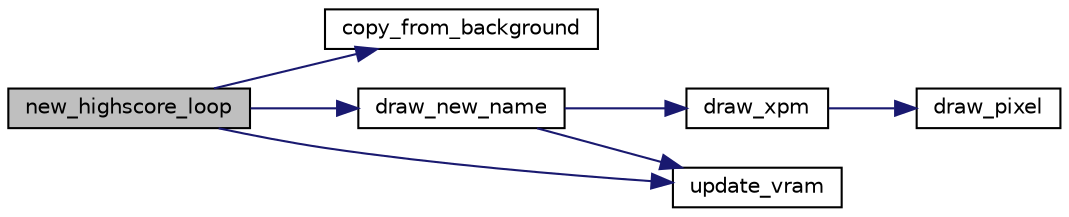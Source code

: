 digraph "new_highscore_loop"
{
 // LATEX_PDF_SIZE
  edge [fontname="Helvetica",fontsize="10",labelfontname="Helvetica",labelfontsize="10"];
  node [fontname="Helvetica",fontsize="10",shape=record];
  rankdir="LR";
  Node1 [label="new_highscore_loop",height=0.2,width=0.4,color="black", fillcolor="grey75", style="filled", fontcolor="black",tooltip="Draws the non-static new highscore menu images."];
  Node1 -> Node2 [color="midnightblue",fontsize="10",style="solid",fontname="Helvetica"];
  Node2 [label="copy_from_background",height=0.2,width=0.4,color="black", fillcolor="white", style="filled",URL="$video_8c.html#aa10a93096da9f1f757aca38328a738ce",tooltip="Copies the background buffer's contents into the double buffer."];
  Node1 -> Node3 [color="midnightblue",fontsize="10",style="solid",fontname="Helvetica"];
  Node3 [label="draw_new_name",height=0.2,width=0.4,color="black", fillcolor="white", style="filled",URL="$group__highscore.html#ga45bec8d688b782490a7c8dd218d29ce6",tooltip="Draws the name the player is editing on the double buffer."];
  Node3 -> Node4 [color="midnightblue",fontsize="10",style="solid",fontname="Helvetica"];
  Node4 [label="draw_xpm",height=0.2,width=0.4,color="black", fillcolor="white", style="filled",URL="$sprite_8c.html#a432d4502a05a1025f30948e4dbcd88b2",tooltip="Draws an xpm according to some parameters."];
  Node4 -> Node5 [color="midnightblue",fontsize="10",style="solid",fontname="Helvetica"];
  Node5 [label="draw_pixel",height=0.2,width=0.4,color="black", fillcolor="white", style="filled",URL="$video_8c.html#ac4898edce27b7b51b297128384e113be",tooltip="//Function which draws one pixel on the screen with the desired color, in the desired buffer"];
  Node3 -> Node6 [color="midnightblue",fontsize="10",style="solid",fontname="Helvetica"];
  Node6 [label="update_vram",height=0.2,width=0.4,color="black", fillcolor="white", style="filled",URL="$video_8c.html#a8d2d1f49135d1e61d35767153e4020dd",tooltip="Updates the video ram."];
  Node1 -> Node6 [color="midnightblue",fontsize="10",style="solid",fontname="Helvetica"];
}
